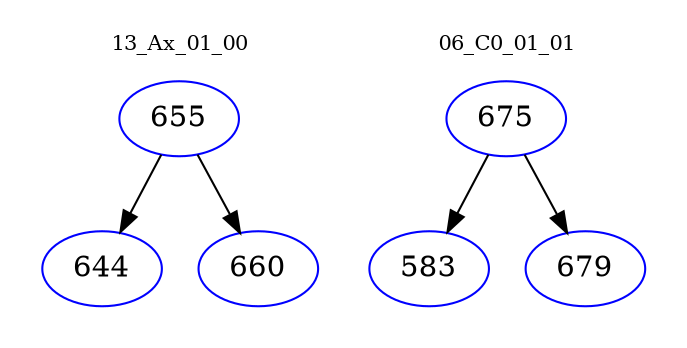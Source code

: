 digraph{
subgraph cluster_0 {
color = white
label = "13_Ax_01_00";
fontsize=10;
T0_655 [label="655", color="blue"]
T0_655 -> T0_644 [color="black"]
T0_644 [label="644", color="blue"]
T0_655 -> T0_660 [color="black"]
T0_660 [label="660", color="blue"]
}
subgraph cluster_1 {
color = white
label = "06_C0_01_01";
fontsize=10;
T1_675 [label="675", color="blue"]
T1_675 -> T1_583 [color="black"]
T1_583 [label="583", color="blue"]
T1_675 -> T1_679 [color="black"]
T1_679 [label="679", color="blue"]
}
}

